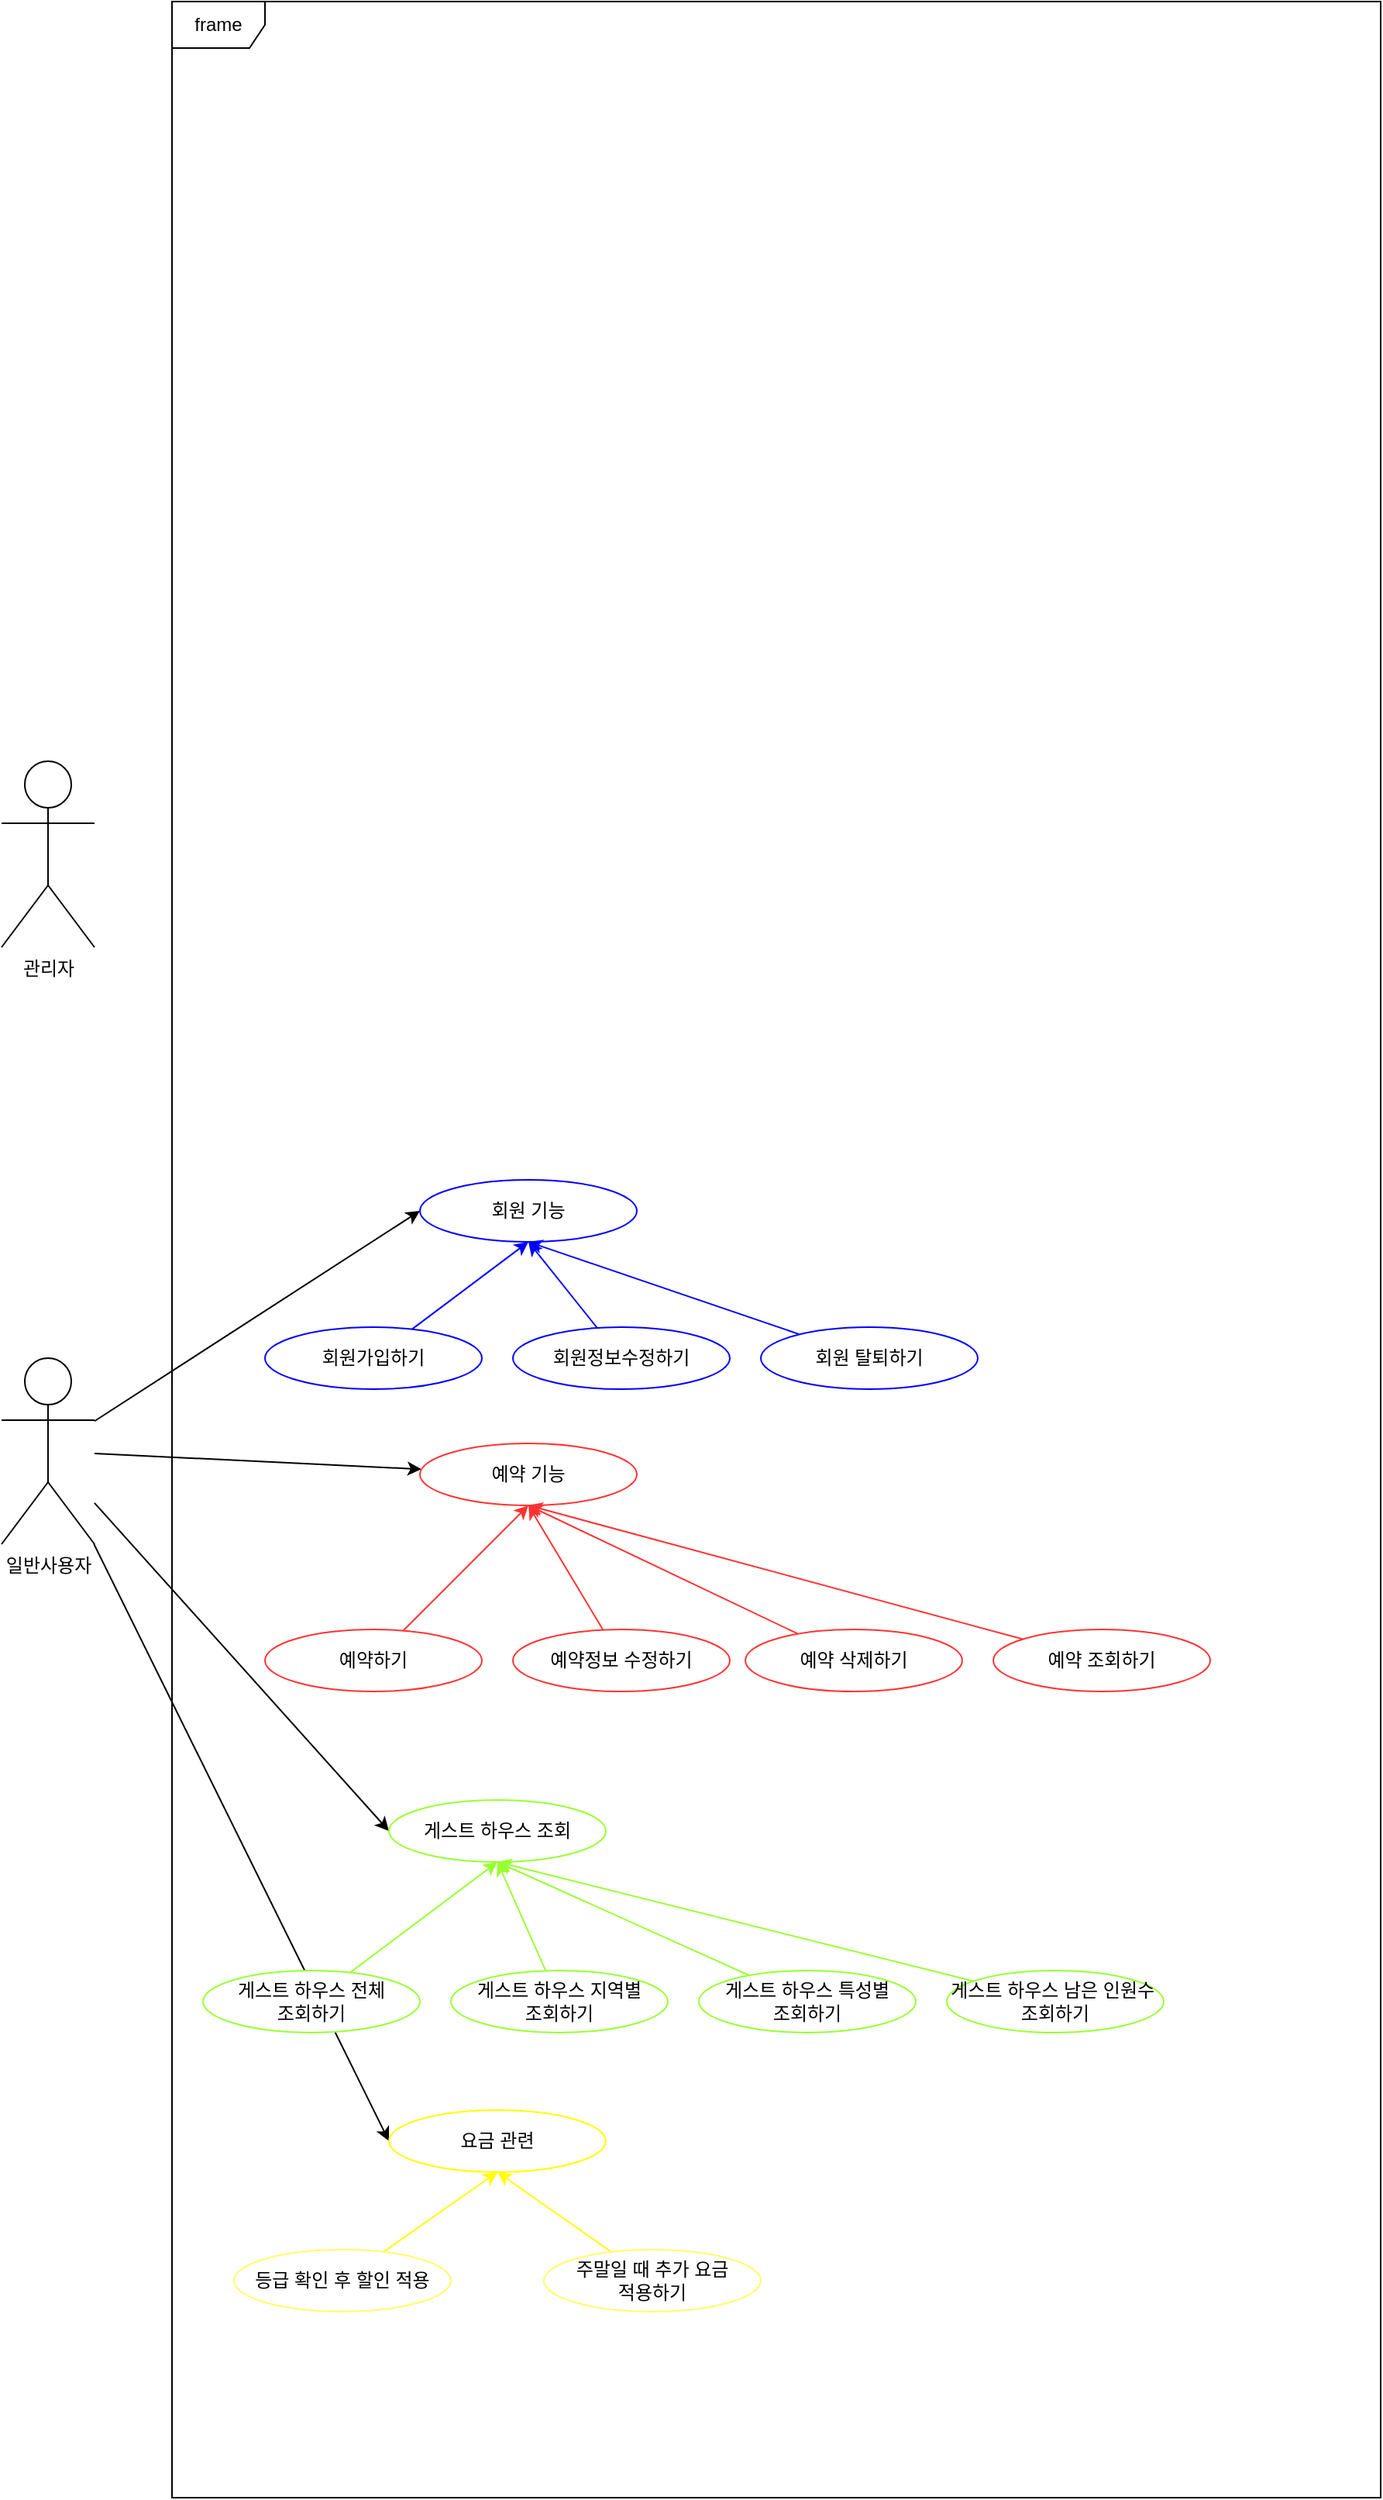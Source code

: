 <mxfile version="27.1.1">
  <diagram name="페이지-1" id="XdDl3KywXiWoA0PWY9M1">
    <mxGraphModel dx="1144" dy="1951" grid="1" gridSize="10" guides="1" tooltips="1" connect="1" arrows="1" fold="1" page="1" pageScale="1" pageWidth="827" pageHeight="1169" math="0" shadow="0">
      <root>
        <mxCell id="0" />
        <mxCell id="1" parent="0" />
        <mxCell id="OcUVZfXGKlw6HqMaFj40-1" value="관리자" style="shape=umlActor;verticalLabelPosition=bottom;verticalAlign=top;html=1;outlineConnect=0;" vertex="1" parent="1">
          <mxGeometry x="90" y="80" width="60" height="120" as="geometry" />
        </mxCell>
        <mxCell id="OcUVZfXGKlw6HqMaFj40-5" style="rounded=0;orthogonalLoop=1;jettySize=auto;html=1;entryX=0;entryY=0.5;entryDx=0;entryDy=0;" edge="1" parent="1" source="OcUVZfXGKlw6HqMaFj40-2" target="OcUVZfXGKlw6HqMaFj40-4">
          <mxGeometry relative="1" as="geometry" />
        </mxCell>
        <mxCell id="OcUVZfXGKlw6HqMaFj40-19" style="rounded=0;orthogonalLoop=1;jettySize=auto;html=1;" edge="1" parent="1" source="OcUVZfXGKlw6HqMaFj40-2" target="OcUVZfXGKlw6HqMaFj40-12">
          <mxGeometry relative="1" as="geometry" />
        </mxCell>
        <mxCell id="OcUVZfXGKlw6HqMaFj40-31" style="rounded=0;orthogonalLoop=1;jettySize=auto;html=1;entryX=0;entryY=0.5;entryDx=0;entryDy=0;" edge="1" parent="1" source="OcUVZfXGKlw6HqMaFj40-2" target="OcUVZfXGKlw6HqMaFj40-22">
          <mxGeometry relative="1" as="geometry" />
        </mxCell>
        <mxCell id="OcUVZfXGKlw6HqMaFj40-37" style="rounded=0;orthogonalLoop=1;jettySize=auto;html=1;entryX=0;entryY=0.5;entryDx=0;entryDy=0;" edge="1" parent="1" source="OcUVZfXGKlw6HqMaFj40-2" target="OcUVZfXGKlw6HqMaFj40-32">
          <mxGeometry relative="1" as="geometry" />
        </mxCell>
        <mxCell id="OcUVZfXGKlw6HqMaFj40-2" value="일반사용자" style="shape=umlActor;verticalLabelPosition=bottom;verticalAlign=top;html=1;outlineConnect=0;" vertex="1" parent="1">
          <mxGeometry x="90" y="465" width="60" height="120" as="geometry" />
        </mxCell>
        <mxCell id="OcUVZfXGKlw6HqMaFj40-3" value="frame" style="shape=umlFrame;whiteSpace=wrap;html=1;pointerEvents=0;" vertex="1" parent="1">
          <mxGeometry x="200" y="-410" width="780" height="1610" as="geometry" />
        </mxCell>
        <mxCell id="OcUVZfXGKlw6HqMaFj40-4" value="회원 기능" style="ellipse;whiteSpace=wrap;html=1;strokeColor=light-dark(#0000FF,#0000FF);" vertex="1" parent="1">
          <mxGeometry x="360" y="350" width="140" height="40" as="geometry" />
        </mxCell>
        <mxCell id="OcUVZfXGKlw6HqMaFj40-9" style="rounded=0;orthogonalLoop=1;jettySize=auto;html=1;entryX=0.5;entryY=1;entryDx=0;entryDy=0;strokeColor=light-dark(#0000FF,#0000FF);" edge="1" parent="1" source="OcUVZfXGKlw6HqMaFj40-6" target="OcUVZfXGKlw6HqMaFj40-4">
          <mxGeometry relative="1" as="geometry" />
        </mxCell>
        <mxCell id="OcUVZfXGKlw6HqMaFj40-6" value="회원가입하기" style="ellipse;whiteSpace=wrap;html=1;strokeColor=light-dark(#0000FF,#0000FF);" vertex="1" parent="1">
          <mxGeometry x="260" y="445" width="140" height="40" as="geometry" />
        </mxCell>
        <mxCell id="OcUVZfXGKlw6HqMaFj40-10" style="rounded=0;orthogonalLoop=1;jettySize=auto;html=1;entryX=0.5;entryY=1;entryDx=0;entryDy=0;strokeColor=light-dark(#0000FF,#0000FF);" edge="1" parent="1" source="OcUVZfXGKlw6HqMaFj40-7" target="OcUVZfXGKlw6HqMaFj40-4">
          <mxGeometry relative="1" as="geometry" />
        </mxCell>
        <mxCell id="OcUVZfXGKlw6HqMaFj40-7" value="회원정보수정하기" style="ellipse;whiteSpace=wrap;html=1;strokeColor=light-dark(#0000FF,#0000FF);" vertex="1" parent="1">
          <mxGeometry x="420" y="445" width="140" height="40" as="geometry" />
        </mxCell>
        <mxCell id="OcUVZfXGKlw6HqMaFj40-11" style="rounded=0;orthogonalLoop=1;jettySize=auto;html=1;entryX=0.5;entryY=1;entryDx=0;entryDy=0;strokeColor=light-dark(#0000FF,#0000FF);" edge="1" parent="1" source="OcUVZfXGKlw6HqMaFj40-8" target="OcUVZfXGKlw6HqMaFj40-4">
          <mxGeometry relative="1" as="geometry" />
        </mxCell>
        <mxCell id="OcUVZfXGKlw6HqMaFj40-8" value="회원 탈퇴하기" style="ellipse;whiteSpace=wrap;html=1;strokeColor=light-dark(#0000FF,#0000FF);" vertex="1" parent="1">
          <mxGeometry x="580" y="445" width="140" height="40" as="geometry" />
        </mxCell>
        <mxCell id="OcUVZfXGKlw6HqMaFj40-12" value="예약 기능" style="ellipse;whiteSpace=wrap;html=1;strokeColor=light-dark(#FF3333,#FF3333);" vertex="1" parent="1">
          <mxGeometry x="360" y="520" width="140" height="40" as="geometry" />
        </mxCell>
        <mxCell id="OcUVZfXGKlw6HqMaFj40-16" style="rounded=0;orthogonalLoop=1;jettySize=auto;html=1;entryX=0.5;entryY=1;entryDx=0;entryDy=0;strokeColor=light-dark(#FF3333,#FF3333);" edge="1" parent="1" source="OcUVZfXGKlw6HqMaFj40-13" target="OcUVZfXGKlw6HqMaFj40-12">
          <mxGeometry relative="1" as="geometry" />
        </mxCell>
        <mxCell id="OcUVZfXGKlw6HqMaFj40-13" value="예약하기" style="ellipse;whiteSpace=wrap;html=1;strokeColor=light-dark(#FF3333,#FF3333);" vertex="1" parent="1">
          <mxGeometry x="260" y="640" width="140" height="40" as="geometry" />
        </mxCell>
        <mxCell id="OcUVZfXGKlw6HqMaFj40-17" style="rounded=0;orthogonalLoop=1;jettySize=auto;html=1;entryX=0.5;entryY=1;entryDx=0;entryDy=0;strokeColor=light-dark(#FF3333,#FF3333);" edge="1" parent="1" source="OcUVZfXGKlw6HqMaFj40-14" target="OcUVZfXGKlw6HqMaFj40-12">
          <mxGeometry relative="1" as="geometry" />
        </mxCell>
        <mxCell id="OcUVZfXGKlw6HqMaFj40-14" value="예약정보 수정하기" style="ellipse;whiteSpace=wrap;html=1;strokeColor=light-dark(#FF3333,#FF3333);" vertex="1" parent="1">
          <mxGeometry x="420" y="640" width="140" height="40" as="geometry" />
        </mxCell>
        <mxCell id="OcUVZfXGKlw6HqMaFj40-18" style="rounded=0;orthogonalLoop=1;jettySize=auto;html=1;entryX=0.5;entryY=1;entryDx=0;entryDy=0;strokeColor=light-dark(#FF3333,#FF3333);" edge="1" parent="1" source="OcUVZfXGKlw6HqMaFj40-15" target="OcUVZfXGKlw6HqMaFj40-12">
          <mxGeometry relative="1" as="geometry" />
        </mxCell>
        <mxCell id="OcUVZfXGKlw6HqMaFj40-15" value="예약 삭제하기" style="ellipse;whiteSpace=wrap;html=1;strokeColor=light-dark(#FF3333,#FF3333);" vertex="1" parent="1">
          <mxGeometry x="570" y="640" width="140" height="40" as="geometry" />
        </mxCell>
        <mxCell id="OcUVZfXGKlw6HqMaFj40-21" style="rounded=0;orthogonalLoop=1;jettySize=auto;html=1;entryX=0.5;entryY=1;entryDx=0;entryDy=0;strokeColor=light-dark(#FF3333,#FF3333);" edge="1" parent="1" source="OcUVZfXGKlw6HqMaFj40-20" target="OcUVZfXGKlw6HqMaFj40-12">
          <mxGeometry relative="1" as="geometry" />
        </mxCell>
        <mxCell id="OcUVZfXGKlw6HqMaFj40-20" value="예약 조회하기" style="ellipse;whiteSpace=wrap;html=1;strokeColor=light-dark(#FF3333,#FF3333);" vertex="1" parent="1">
          <mxGeometry x="730" y="640" width="140" height="40" as="geometry" />
        </mxCell>
        <mxCell id="OcUVZfXGKlw6HqMaFj40-22" value="게스트 하우스 조회" style="ellipse;whiteSpace=wrap;html=1;strokeColor=light-dark(#99FF33,#99FF33);" vertex="1" parent="1">
          <mxGeometry x="340" y="750" width="140" height="40" as="geometry" />
        </mxCell>
        <mxCell id="OcUVZfXGKlw6HqMaFj40-27" style="rounded=0;orthogonalLoop=1;jettySize=auto;html=1;entryX=0.5;entryY=1;entryDx=0;entryDy=0;strokeColor=light-dark(#99FF33,#99FF33);" edge="1" parent="1" source="OcUVZfXGKlw6HqMaFj40-23" target="OcUVZfXGKlw6HqMaFj40-22">
          <mxGeometry relative="1" as="geometry" />
        </mxCell>
        <mxCell id="OcUVZfXGKlw6HqMaFj40-23" value="게스트 하우스 전체&lt;div&gt;조회하기&lt;/div&gt;" style="ellipse;whiteSpace=wrap;html=1;strokeColor=light-dark(#99FF33,#99FF33);" vertex="1" parent="1">
          <mxGeometry x="220" y="860" width="140" height="40" as="geometry" />
        </mxCell>
        <mxCell id="OcUVZfXGKlw6HqMaFj40-28" style="rounded=0;orthogonalLoop=1;jettySize=auto;html=1;entryX=0.5;entryY=1;entryDx=0;entryDy=0;strokeColor=light-dark(#99FF33,#99FF33);" edge="1" parent="1" source="OcUVZfXGKlw6HqMaFj40-24" target="OcUVZfXGKlw6HqMaFj40-22">
          <mxGeometry relative="1" as="geometry" />
        </mxCell>
        <mxCell id="OcUVZfXGKlw6HqMaFj40-24" value="게스트 하우스 지역별&lt;div&gt;조회하기&lt;/div&gt;" style="ellipse;whiteSpace=wrap;html=1;strokeColor=light-dark(#99FF33,#99FF33);" vertex="1" parent="1">
          <mxGeometry x="380" y="860" width="140" height="40" as="geometry" />
        </mxCell>
        <mxCell id="OcUVZfXGKlw6HqMaFj40-29" style="rounded=0;orthogonalLoop=1;jettySize=auto;html=1;entryX=0.5;entryY=1;entryDx=0;entryDy=0;strokeColor=light-dark(#99FF33,#99FF33);" edge="1" parent="1" source="OcUVZfXGKlw6HqMaFj40-25" target="OcUVZfXGKlw6HqMaFj40-22">
          <mxGeometry relative="1" as="geometry" />
        </mxCell>
        <mxCell id="OcUVZfXGKlw6HqMaFj40-25" value="게스트 하우스 특성&lt;span style=&quot;background-color: transparent; color: light-dark(rgb(0, 0, 0), rgb(255, 255, 255));&quot;&gt;별&lt;/span&gt;&lt;div&gt;&lt;div&gt;조회하기&lt;/div&gt;&lt;/div&gt;" style="ellipse;whiteSpace=wrap;html=1;strokeColor=light-dark(#99FF33,#99FF33);" vertex="1" parent="1">
          <mxGeometry x="540" y="860" width="140" height="40" as="geometry" />
        </mxCell>
        <mxCell id="OcUVZfXGKlw6HqMaFj40-30" style="rounded=0;orthogonalLoop=1;jettySize=auto;html=1;entryX=0.5;entryY=1;entryDx=0;entryDy=0;strokeColor=light-dark(#99FF33,#99FF33);" edge="1" parent="1" source="OcUVZfXGKlw6HqMaFj40-26" target="OcUVZfXGKlw6HqMaFj40-22">
          <mxGeometry relative="1" as="geometry" />
        </mxCell>
        <mxCell id="OcUVZfXGKlw6HqMaFj40-26" value="게스트 하우스 남은 인원수&amp;nbsp;&lt;div&gt;조회하기&lt;/div&gt;" style="ellipse;whiteSpace=wrap;html=1;strokeColor=light-dark(#99FF33,#99FF33);" vertex="1" parent="1">
          <mxGeometry x="700" y="860" width="140" height="40" as="geometry" />
        </mxCell>
        <mxCell id="OcUVZfXGKlw6HqMaFj40-32" value="요금 관련" style="ellipse;whiteSpace=wrap;html=1;strokeColor=light-dark(#FFFF00,#FFFF33);" vertex="1" parent="1">
          <mxGeometry x="340" y="950" width="140" height="40" as="geometry" />
        </mxCell>
        <mxCell id="OcUVZfXGKlw6HqMaFj40-35" style="rounded=0;orthogonalLoop=1;jettySize=auto;html=1;entryX=0.5;entryY=1;entryDx=0;entryDy=0;strokeColor=light-dark(#FFFF00,#FFFF33);" edge="1" parent="1" source="OcUVZfXGKlw6HqMaFj40-33" target="OcUVZfXGKlw6HqMaFj40-32">
          <mxGeometry relative="1" as="geometry" />
        </mxCell>
        <mxCell id="OcUVZfXGKlw6HqMaFj40-33" value="등급 확인 후 할인 적용" style="ellipse;whiteSpace=wrap;html=1;strokeColor=light-dark(#FFFF66,#FFFF33);" vertex="1" parent="1">
          <mxGeometry x="240" y="1040" width="140" height="40" as="geometry" />
        </mxCell>
        <mxCell id="OcUVZfXGKlw6HqMaFj40-36" style="rounded=0;orthogonalLoop=1;jettySize=auto;html=1;entryX=0.5;entryY=1;entryDx=0;entryDy=0;strokeColor=light-dark(#FFFF00,#FFFF33);" edge="1" parent="1" source="OcUVZfXGKlw6HqMaFj40-34" target="OcUVZfXGKlw6HqMaFj40-32">
          <mxGeometry relative="1" as="geometry" />
        </mxCell>
        <mxCell id="OcUVZfXGKlw6HqMaFj40-34" value="주말일 때 추가 요금&lt;div&gt;적용하기&lt;/div&gt;" style="ellipse;whiteSpace=wrap;html=1;strokeColor=light-dark(#FFFF66,#FFFF33);" vertex="1" parent="1">
          <mxGeometry x="440" y="1040" width="140" height="40" as="geometry" />
        </mxCell>
      </root>
    </mxGraphModel>
  </diagram>
</mxfile>
